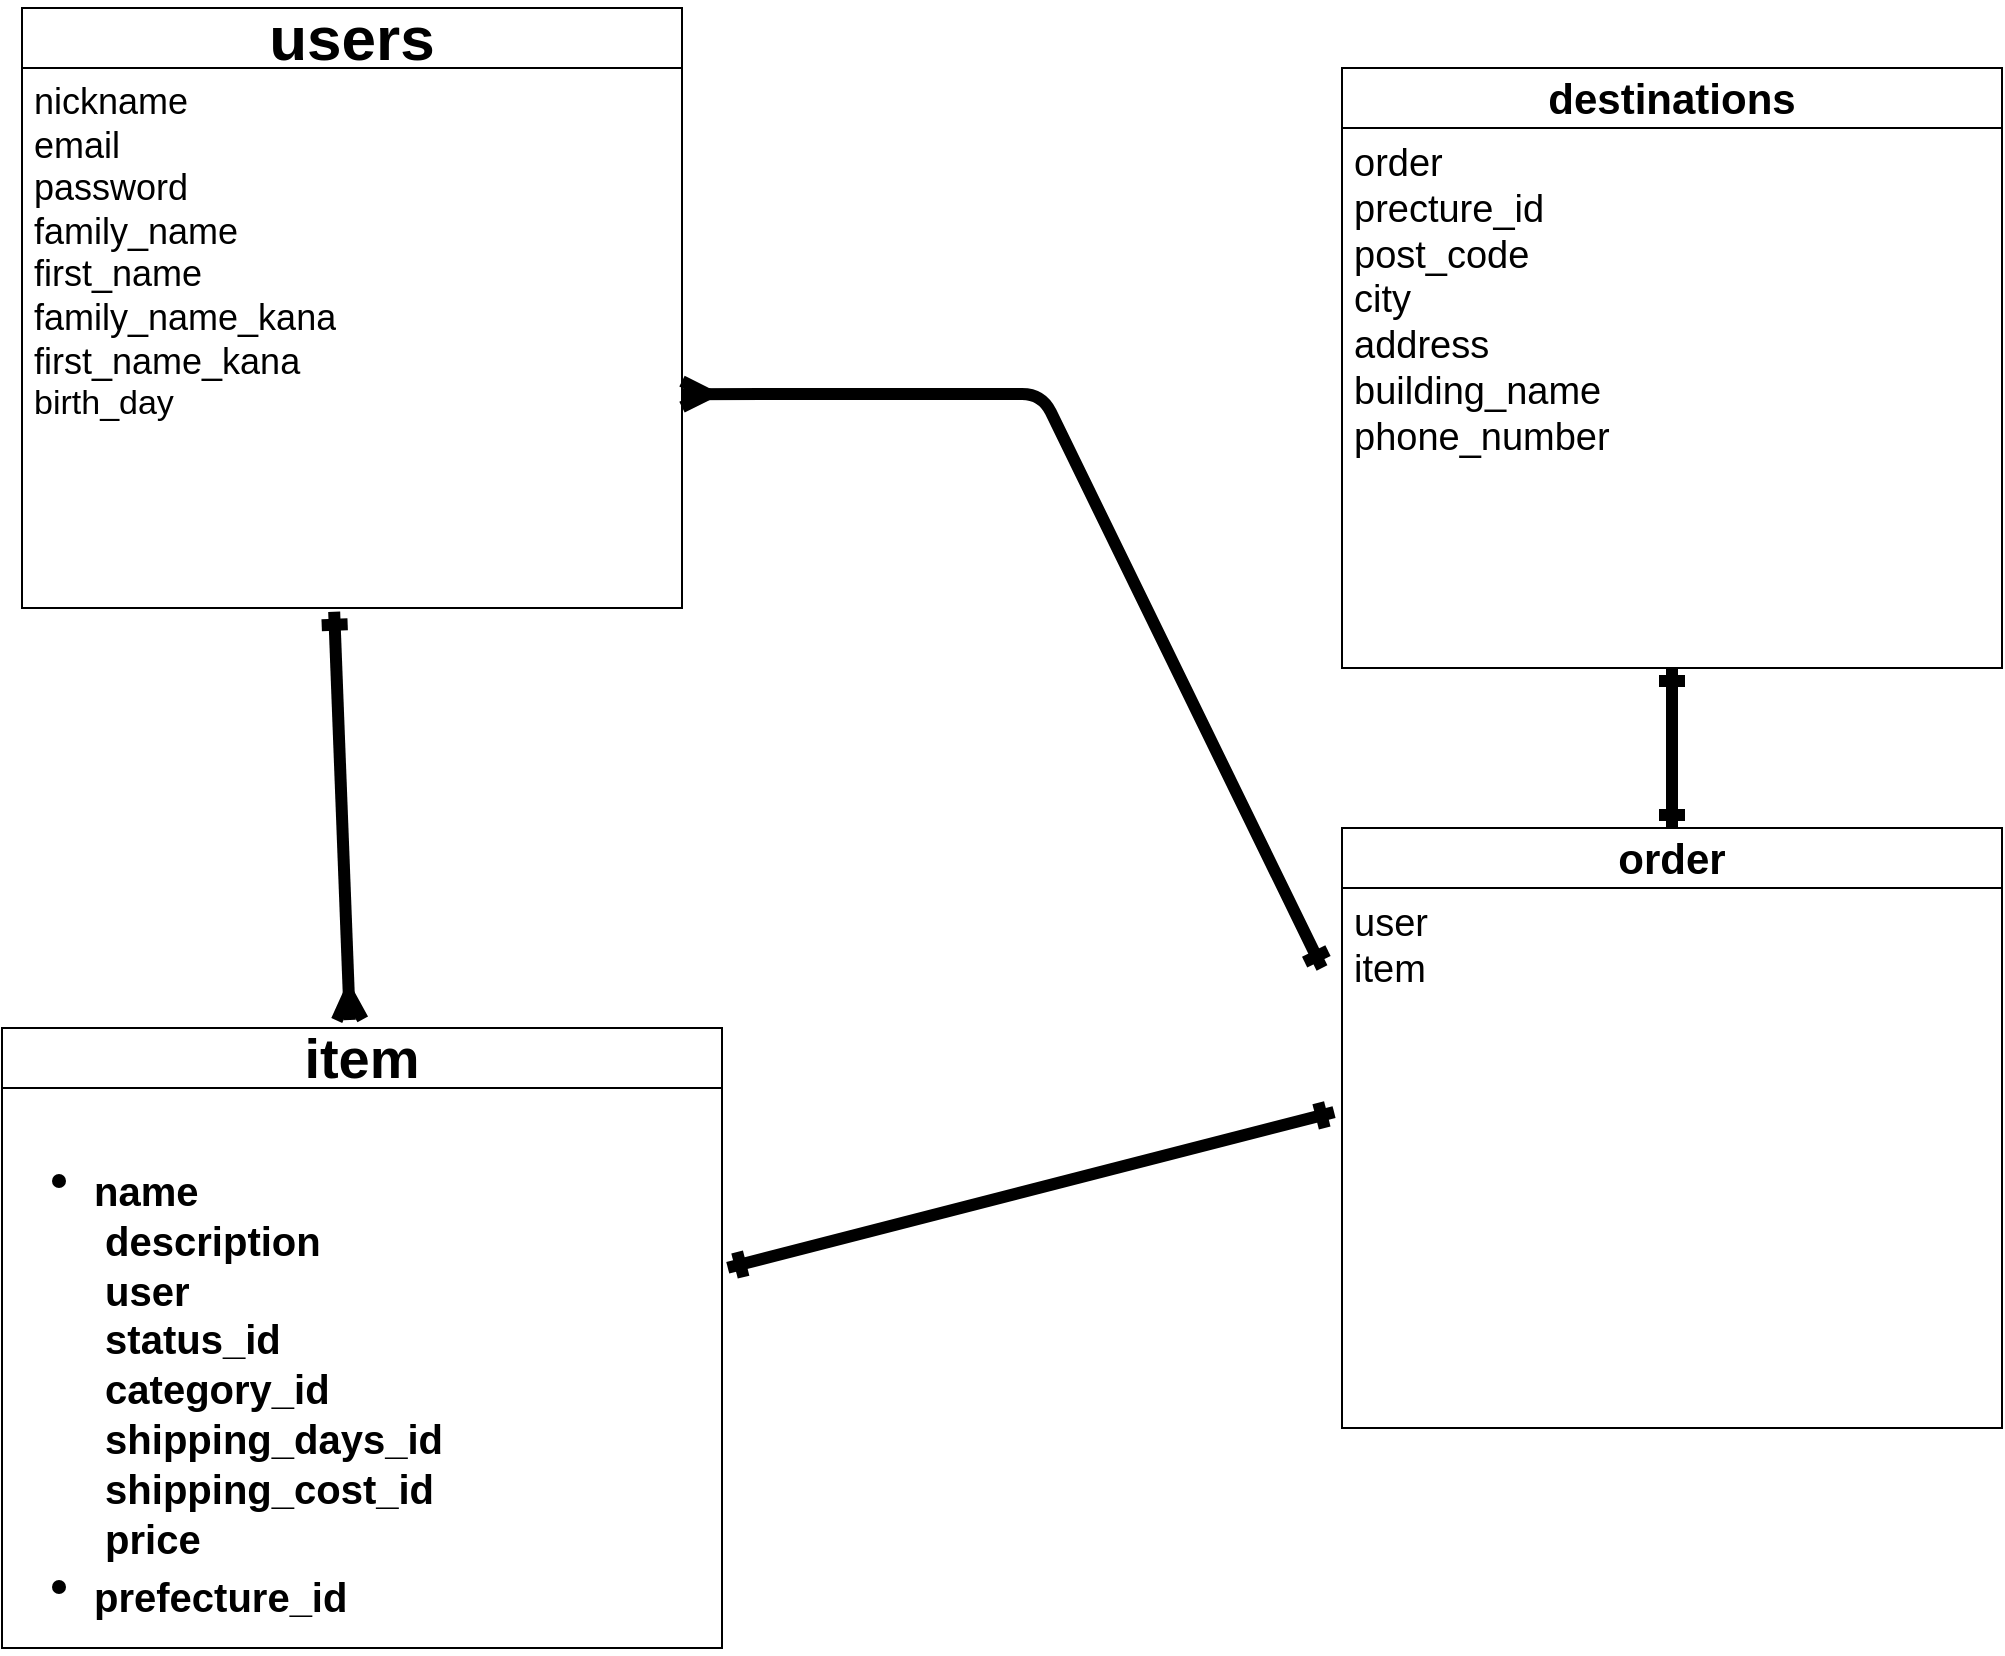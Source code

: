 <mxfile>
    <diagram id="hPUGMhigIW1tk5o6sYi4" name="ページ1">
        <mxGraphModel dx="906" dy="2985" grid="1" gridSize="10" guides="1" tooltips="1" connect="1" arrows="1" fold="1" page="1" pageScale="1" pageWidth="827" pageHeight="1169" math="0" shadow="0">
            <root>
                <mxCell id="0"/>
                <mxCell id="1" parent="0"/>
                <mxCell id="11" value="users" style="swimlane;fontStyle=1;childLayout=stackLayout;horizontal=1;startSize=30;horizontalStack=0;resizeParent=1;resizeParentMax=0;resizeLast=0;collapsible=1;marginBottom=0;whiteSpace=wrap;html=1;fontSize=31;" parent="1" vertex="1">
                    <mxGeometry x="40" y="-1860" width="330" height="300" as="geometry"/>
                </mxCell>
                <mxCell id="12" value="&lt;font style=&quot;&quot;&gt;&lt;font style=&quot;font-size: 18px;&quot;&gt;nickname&lt;br&gt;email&lt;br&gt;password&lt;br&gt;family_name&lt;br&gt;first_name&lt;/font&gt;&lt;br&gt;&lt;font style=&quot;font-size: 18px;&quot;&gt;family_name_kana&lt;br&gt;first_name_kana&lt;/font&gt;&lt;br&gt;&lt;font style=&quot;font-size: 17px;&quot;&gt;birth_day&lt;/font&gt;&lt;/font&gt;" style="text;strokeColor=default;fillColor=none;align=left;verticalAlign=top;spacingLeft=4;spacingRight=4;overflow=hidden;points=[[0,0.5],[1,0.5]];portConstraint=eastwest;rotatable=0;whiteSpace=wrap;html=1;" parent="11" vertex="1">
                    <mxGeometry y="30" width="330" height="270" as="geometry"/>
                </mxCell>
                <mxCell id="71" value="" style="edgeStyle=none;html=1;strokeWidth=6;fontSize=28;startArrow=ERone;startFill=0;endArrow=ERone;endFill=0;" parent="1" source="52" target="69" edge="1">
                    <mxGeometry relative="1" as="geometry"/>
                </mxCell>
                <mxCell id="52" value="&lt;font style=&quot;font-size: 21px;&quot;&gt;&lt;b&gt;destinations&lt;/b&gt;&lt;/font&gt;" style="swimlane;fontStyle=0;childLayout=stackLayout;horizontal=1;startSize=30;horizontalStack=0;resizeParent=1;resizeParentMax=0;resizeLast=0;collapsible=1;marginBottom=0;whiteSpace=wrap;html=1;" parent="1" vertex="1">
                    <mxGeometry x="700" y="-1830" width="330" height="300" as="geometry"/>
                </mxCell>
                <mxCell id="62" value="order&lt;br style=&quot;font-size: 19px;&quot;&gt;precture_id&lt;br style=&quot;font-size: 19px;&quot;&gt;post_code&lt;br style=&quot;font-size: 19px;&quot;&gt;city&lt;br style=&quot;font-size: 19px;&quot;&gt;address&lt;br style=&quot;font-size: 19px;&quot;&gt;building_name&lt;br style=&quot;font-size: 19px;&quot;&gt;phone_number" style="text;strokeColor=default;fillColor=none;align=left;verticalAlign=top;spacingLeft=4;spacingRight=4;overflow=hidden;points=[[0,0.5],[1,0.5]];portConstraint=eastwest;rotatable=0;whiteSpace=wrap;html=1;fontSize=19;" parent="52" vertex="1">
                    <mxGeometry y="30" width="330" height="270" as="geometry"/>
                </mxCell>
                <mxCell id="40" value="item" style="swimlane;fontStyle=1;childLayout=stackLayout;horizontal=1;startSize=30;horizontalStack=0;resizeParent=1;resizeParentMax=0;resizeLast=0;collapsible=1;marginBottom=0;whiteSpace=wrap;html=1;fontSize=28;rotation=0;" parent="1" vertex="1">
                    <mxGeometry x="30" y="-1350" width="360" height="310" as="geometry"/>
                </mxCell>
                <mxCell id="41" value="&lt;ul style=&quot;font-size: 24px;&quot;&gt;&lt;li style=&quot;&quot;&gt;&lt;div style=&quot;line-height: 18px;&quot;&gt;&lt;div style=&quot;&quot;&gt;&lt;b&gt;&lt;sub&gt;name&amp;nbsp;&lt;/sub&gt;&lt;/b&gt;&lt;/div&gt;&lt;div style=&quot;&quot;&gt;&lt;span style=&quot;&quot;&gt;&lt;b&gt;&lt;sub&gt;&amp;nbsp;description&lt;/sub&gt;&lt;/b&gt;&lt;/span&gt;&lt;/div&gt;&lt;div style=&quot;&quot;&gt;&lt;span style=&quot;&quot;&gt;&lt;b&gt;&lt;sub&gt;&amp;nbsp;user&amp;nbsp;&lt;/sub&gt;&lt;/b&gt;&lt;/span&gt;&lt;/div&gt;&lt;div style=&quot;&quot;&gt;&lt;span style=&quot;&quot;&gt;&lt;b&gt;&lt;sub&gt;&amp;nbsp;status_id&amp;nbsp;&lt;/sub&gt;&lt;/b&gt;&lt;/span&gt;&lt;/div&gt;&lt;div style=&quot;&quot;&gt;&lt;span style=&quot;&quot;&gt;&lt;b&gt;&lt;sub&gt;&amp;nbsp;category_id&amp;nbsp;&lt;/sub&gt;&lt;/b&gt;&lt;/span&gt;&lt;/div&gt;&lt;div style=&quot;&quot;&gt;&lt;span style=&quot;&quot;&gt;&lt;b&gt;&lt;sub&gt;&amp;nbsp;shipping_days_id&amp;nbsp;&amp;nbsp;&lt;/sub&gt;&lt;/b&gt;&lt;/span&gt;&lt;/div&gt;&lt;div style=&quot;&quot;&gt;&lt;span style=&quot;&quot;&gt;&lt;b&gt;&lt;sub&gt;&amp;nbsp;shipping_cost_id&amp;nbsp;&lt;/sub&gt;&lt;/b&gt;&lt;/span&gt;&lt;/div&gt;&lt;div style=&quot;&quot;&gt;&lt;span style=&quot;&quot;&gt;&lt;b&gt;&lt;sub&gt;&amp;nbsp;price&amp;nbsp;&lt;/sub&gt;&lt;/b&gt;&lt;/span&gt;&lt;/div&gt;&lt;/div&gt;&lt;/li&gt;&lt;li style=&quot;&quot;&gt;&lt;div style=&quot;&quot;&gt;&lt;div style=&quot;line-height: 18px;&quot;&gt;&lt;b&gt;&lt;sub&gt;prefecture_id &lt;/sub&gt;&lt;/b&gt;&lt;/div&gt;&lt;/div&gt;&lt;/li&gt;&lt;/ul&gt;" style="text;strokeColor=default;fillColor=none;align=left;verticalAlign=top;spacingLeft=4;spacingRight=4;overflow=hidden;points=[[0,0.5],[1,0.5]];portConstraint=eastwest;rotatable=0;whiteSpace=wrap;html=1;fontSize=16;horizontal=1;rotation=0;" parent="40" vertex="1">
                    <mxGeometry y="30" width="360" height="280" as="geometry"/>
                </mxCell>
                <mxCell id="63" style="edgeStyle=none;html=1;fontSize=21;startArrow=ERone;startFill=0;entryX=1;entryY=0.604;entryDx=0;entryDy=0;entryPerimeter=0;endArrow=ERmany;endFill=0;strokeWidth=6;" parent="1" target="12" edge="1">
                    <mxGeometry relative="1" as="geometry">
                        <mxPoint x="690" y="-1380" as="sourcePoint"/>
                        <mxPoint x="360" y="-1645" as="targetPoint"/>
                        <Array as="points">
                            <mxPoint x="550" y="-1667"/>
                        </Array>
                    </mxGeometry>
                </mxCell>
                <mxCell id="64" style="edgeStyle=none;html=1;fontSize=21;startArrow=ERone;startFill=0;endArrow=ERone;endFill=0;strokeWidth=6;exitX=1.008;exitY=0.321;exitDx=0;exitDy=0;exitPerimeter=0;entryX=-0.012;entryY=0.415;entryDx=0;entryDy=0;entryPerimeter=0;" parent="1" source="41" target="70" edge="1">
                    <mxGeometry relative="1" as="geometry">
                        <mxPoint x="740" y="-1390" as="sourcePoint"/>
                        <mxPoint x="460" y="-1300" as="targetPoint"/>
                    </mxGeometry>
                </mxCell>
                <mxCell id="66" style="edgeStyle=none;html=1;exitX=0.483;exitY=-0.013;exitDx=0;exitDy=0;fontSize=21;startArrow=ERmany;startFill=0;entryX=0.473;entryY=1.007;entryDx=0;entryDy=0;entryPerimeter=0;endArrow=ERone;endFill=0;strokeWidth=6;exitPerimeter=0;" parent="1" source="40" target="12" edge="1">
                    <mxGeometry relative="1" as="geometry">
                        <mxPoint x="500" y="-1470" as="sourcePoint"/>
                        <mxPoint x="165" y="-1471.92" as="targetPoint"/>
                    </mxGeometry>
                </mxCell>
                <mxCell id="69" value="&lt;span style=&quot;font-size: 21px;&quot;&gt;&lt;b&gt;order&lt;/b&gt;&lt;/span&gt;" style="swimlane;fontStyle=0;childLayout=stackLayout;horizontal=1;startSize=30;horizontalStack=0;resizeParent=1;resizeParentMax=0;resizeLast=0;collapsible=1;marginBottom=0;whiteSpace=wrap;html=1;" parent="1" vertex="1">
                    <mxGeometry x="700" y="-1450" width="330" height="300" as="geometry"/>
                </mxCell>
                <mxCell id="70" value="user&lt;br&gt;item" style="text;strokeColor=default;fillColor=none;align=left;verticalAlign=top;spacingLeft=4;spacingRight=4;overflow=hidden;points=[[0,0.5],[1,0.5]];portConstraint=eastwest;rotatable=0;whiteSpace=wrap;html=1;fontSize=19;" parent="69" vertex="1">
                    <mxGeometry y="30" width="330" height="270" as="geometry"/>
                </mxCell>
            </root>
        </mxGraphModel>
    </diagram>
</mxfile>